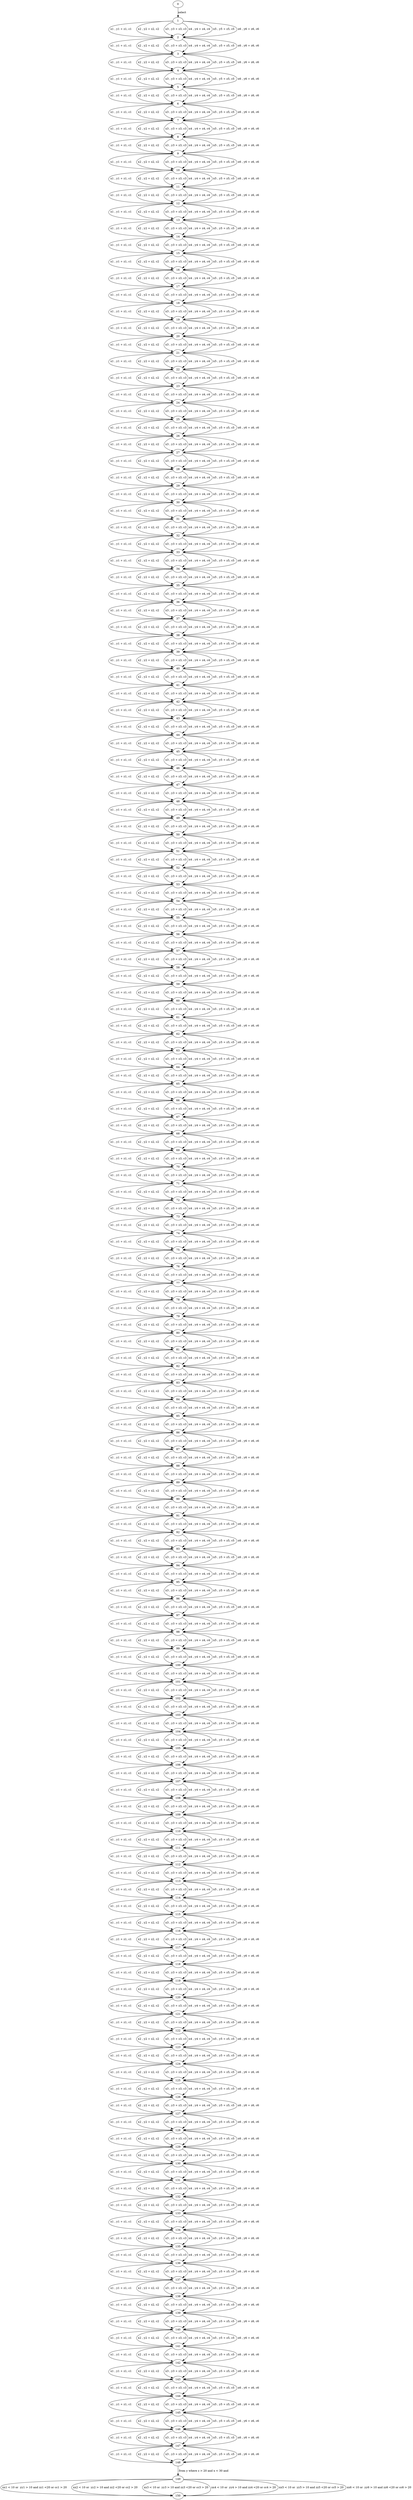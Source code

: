 digraph g{0;
1;
2;
3;
4;
5;
6;
7;
8;
9;
10;
11;
12;
13;
14;
15;
16;
17;
18;
19;
20;
21;
22;
23;
24;
25;
26;
27;
28;
29;
30;
31;
32;
33;
34;
35;
36;
37;
38;
39;
40;
41;
42;
43;
44;
45;
46;
47;
48;
49;
50;
51;
52;
53;
54;
55;
56;
57;
58;
59;
60;
61;
62;
63;
64;
65;
66;
67;
68;
69;
70;
71;
72;
73;
74;
75;
76;
77;
78;
79;
80;
81;
82;
83;
84;
85;
86;
87;
88;
89;
90;
91;
92;
93;
94;
95;
96;
97;
98;
99;
100;
101;
102;
103;
104;
105;
106;
107;
108;
109;
110;
111;
112;
113;
114;
115;
116;
117;
118;
119;
120;
121;
122;
123;
124;
125;
126;
127;
128;
129;
130;
131;
132;
133;
134;
135;
136;
137;
138;
139;
140;
141;
142;
143;
144;
145;
146;
147;
148;
149;
150;
0 -> 1 [ label="select "];
1 -> 2 [ label=" x1 , y1 + z1, c1 "];
1 -> 2 [ label=" x2 , y2 + z2, c2 "];
1 -> 2 [ label=" x3 , y3 + z3, c3 "];
1 -> 2 [ label=" x4 , y4 + z4, c4 "];
1 -> 2 [ label=" x5 , y5 + z5, c5 "];
1 -> 2 [ label=" x6 , y6 + z6, c6 "];
2 -> 3 [ label=" x1 , y1 + z1, c1 "];
2 -> 3 [ label=" x2 , y2 + z2, c2 "];
2 -> 3 [ label=" x3 , y3 + z3, c3 "];
2 -> 3 [ label=" x4 , y4 + z4, c4 "];
2 -> 3 [ label=" x5 , y5 + z5, c5 "];
2 -> 3 [ label=" x6 , y6 + z6, c6 "];
3 -> 4 [ label=" x1 , y1 + z1, c1 "];
3 -> 4 [ label=" x2 , y2 + z2, c2 "];
3 -> 4 [ label=" x3 , y3 + z3, c3 "];
3 -> 4 [ label=" x4 , y4 + z4, c4 "];
3 -> 4 [ label=" x5 , y5 + z5, c5 "];
3 -> 4 [ label=" x6 , y6 + z6, c6 "];
4 -> 5 [ label=" x1 , y1 + z1, c1 "];
4 -> 5 [ label=" x2 , y2 + z2, c2 "];
4 -> 5 [ label=" x3 , y3 + z3, c3 "];
4 -> 5 [ label=" x4 , y4 + z4, c4 "];
4 -> 5 [ label=" x5 , y5 + z5, c5 "];
4 -> 5 [ label=" x6 , y6 + z6, c6 "];
5 -> 6 [ label=" x1 , y1 + z1, c1 "];
5 -> 6 [ label=" x2 , y2 + z2, c2 "];
5 -> 6 [ label=" x3 , y3 + z3, c3 "];
5 -> 6 [ label=" x4 , y4 + z4, c4 "];
5 -> 6 [ label=" x5 , y5 + z5, c5 "];
5 -> 6 [ label=" x6 , y6 + z6, c6 "];
6 -> 7 [ label=" x1 , y1 + z1, c1 "];
6 -> 7 [ label=" x2 , y2 + z2, c2 "];
6 -> 7 [ label=" x3 , y3 + z3, c3 "];
6 -> 7 [ label=" x4 , y4 + z4, c4 "];
6 -> 7 [ label=" x5 , y5 + z5, c5 "];
6 -> 7 [ label=" x6 , y6 + z6, c6 "];
7 -> 8 [ label=" x1 , y1 + z1, c1 "];
7 -> 8 [ label=" x2 , y2 + z2, c2 "];
7 -> 8 [ label=" x3 , y3 + z3, c3 "];
7 -> 8 [ label=" x4 , y4 + z4, c4 "];
7 -> 8 [ label=" x5 , y5 + z5, c5 "];
7 -> 8 [ label=" x6 , y6 + z6, c6 "];
8 -> 9 [ label=" x1 , y1 + z1, c1 "];
8 -> 9 [ label=" x2 , y2 + z2, c2 "];
8 -> 9 [ label=" x3 , y3 + z3, c3 "];
8 -> 9 [ label=" x4 , y4 + z4, c4 "];
8 -> 9 [ label=" x5 , y5 + z5, c5 "];
8 -> 9 [ label=" x6 , y6 + z6, c6 "];
9 -> 10 [ label=" x1 , y1 + z1, c1 "];
9 -> 10 [ label=" x2 , y2 + z2, c2 "];
9 -> 10 [ label=" x3 , y3 + z3, c3 "];
9 -> 10 [ label=" x4 , y4 + z4, c4 "];
9 -> 10 [ label=" x5 , y5 + z5, c5 "];
9 -> 10 [ label=" x6 , y6 + z6, c6 "];
10 -> 11 [ label=" x1 , y1 + z1, c1 "];
10 -> 11 [ label=" x2 , y2 + z2, c2 "];
10 -> 11 [ label=" x3 , y3 + z3, c3 "];
10 -> 11 [ label=" x4 , y4 + z4, c4 "];
10 -> 11 [ label=" x5 , y5 + z5, c5 "];
10 -> 11 [ label=" x6 , y6 + z6, c6 "];
11 -> 12 [ label=" x1 , y1 + z1, c1 "];
11 -> 12 [ label=" x2 , y2 + z2, c2 "];
11 -> 12 [ label=" x3 , y3 + z3, c3 "];
11 -> 12 [ label=" x4 , y4 + z4, c4 "];
11 -> 12 [ label=" x5 , y5 + z5, c5 "];
11 -> 12 [ label=" x6 , y6 + z6, c6 "];
12 -> 13 [ label=" x1 , y1 + z1, c1 "];
12 -> 13 [ label=" x2 , y2 + z2, c2 "];
12 -> 13 [ label=" x3 , y3 + z3, c3 "];
12 -> 13 [ label=" x4 , y4 + z4, c4 "];
12 -> 13 [ label=" x5 , y5 + z5, c5 "];
12 -> 13 [ label=" x6 , y6 + z6, c6 "];
13 -> 14 [ label=" x1 , y1 + z1, c1 "];
13 -> 14 [ label=" x2 , y2 + z2, c2 "];
13 -> 14 [ label=" x3 , y3 + z3, c3 "];
13 -> 14 [ label=" x4 , y4 + z4, c4 "];
13 -> 14 [ label=" x5 , y5 + z5, c5 "];
13 -> 14 [ label=" x6 , y6 + z6, c6 "];
14 -> 15 [ label=" x1 , y1 + z1, c1 "];
14 -> 15 [ label=" x2 , y2 + z2, c2 "];
14 -> 15 [ label=" x3 , y3 + z3, c3 "];
14 -> 15 [ label=" x4 , y4 + z4, c4 "];
14 -> 15 [ label=" x5 , y5 + z5, c5 "];
14 -> 15 [ label=" x6 , y6 + z6, c6 "];
15 -> 16 [ label=" x1 , y1 + z1, c1 "];
15 -> 16 [ label=" x2 , y2 + z2, c2 "];
15 -> 16 [ label=" x3 , y3 + z3, c3 "];
15 -> 16 [ label=" x4 , y4 + z4, c4 "];
15 -> 16 [ label=" x5 , y5 + z5, c5 "];
15 -> 16 [ label=" x6 , y6 + z6, c6 "];
16 -> 17 [ label=" x1 , y1 + z1, c1 "];
16 -> 17 [ label=" x2 , y2 + z2, c2 "];
16 -> 17 [ label=" x3 , y3 + z3, c3 "];
16 -> 17 [ label=" x4 , y4 + z4, c4 "];
16 -> 17 [ label=" x5 , y5 + z5, c5 "];
16 -> 17 [ label=" x6 , y6 + z6, c6 "];
17 -> 18 [ label=" x1 , y1 + z1, c1 "];
17 -> 18 [ label=" x2 , y2 + z2, c2 "];
17 -> 18 [ label=" x3 , y3 + z3, c3 "];
17 -> 18 [ label=" x4 , y4 + z4, c4 "];
17 -> 18 [ label=" x5 , y5 + z5, c5 "];
17 -> 18 [ label=" x6 , y6 + z6, c6 "];
18 -> 19 [ label=" x1 , y1 + z1, c1 "];
18 -> 19 [ label=" x2 , y2 + z2, c2 "];
18 -> 19 [ label=" x3 , y3 + z3, c3 "];
18 -> 19 [ label=" x4 , y4 + z4, c4 "];
18 -> 19 [ label=" x5 , y5 + z5, c5 "];
18 -> 19 [ label=" x6 , y6 + z6, c6 "];
19 -> 20 [ label=" x1 , y1 + z1, c1 "];
19 -> 20 [ label=" x2 , y2 + z2, c2 "];
19 -> 20 [ label=" x3 , y3 + z3, c3 "];
19 -> 20 [ label=" x4 , y4 + z4, c4 "];
19 -> 20 [ label=" x5 , y5 + z5, c5 "];
19 -> 20 [ label=" x6 , y6 + z6, c6 "];
20 -> 21 [ label=" x1 , y1 + z1, c1 "];
20 -> 21 [ label=" x2 , y2 + z2, c2 "];
20 -> 21 [ label=" x3 , y3 + z3, c3 "];
20 -> 21 [ label=" x4 , y4 + z4, c4 "];
20 -> 21 [ label=" x5 , y5 + z5, c5 "];
20 -> 21 [ label=" x6 , y6 + z6, c6 "];
21 -> 22 [ label=" x1 , y1 + z1, c1 "];
21 -> 22 [ label=" x2 , y2 + z2, c2 "];
21 -> 22 [ label=" x3 , y3 + z3, c3 "];
21 -> 22 [ label=" x4 , y4 + z4, c4 "];
21 -> 22 [ label=" x5 , y5 + z5, c5 "];
21 -> 22 [ label=" x6 , y6 + z6, c6 "];
22 -> 23 [ label=" x1 , y1 + z1, c1 "];
22 -> 23 [ label=" x2 , y2 + z2, c2 "];
22 -> 23 [ label=" x3 , y3 + z3, c3 "];
22 -> 23 [ label=" x4 , y4 + z4, c4 "];
22 -> 23 [ label=" x5 , y5 + z5, c5 "];
22 -> 23 [ label=" x6 , y6 + z6, c6 "];
23 -> 24 [ label=" x1 , y1 + z1, c1 "];
23 -> 24 [ label=" x2 , y2 + z2, c2 "];
23 -> 24 [ label=" x3 , y3 + z3, c3 "];
23 -> 24 [ label=" x4 , y4 + z4, c4 "];
23 -> 24 [ label=" x5 , y5 + z5, c5 "];
23 -> 24 [ label=" x6 , y6 + z6, c6 "];
24 -> 25 [ label=" x1 , y1 + z1, c1 "];
24 -> 25 [ label=" x2 , y2 + z2, c2 "];
24 -> 25 [ label=" x3 , y3 + z3, c3 "];
24 -> 25 [ label=" x4 , y4 + z4, c4 "];
24 -> 25 [ label=" x5 , y5 + z5, c5 "];
24 -> 25 [ label=" x6 , y6 + z6, c6 "];
25 -> 26 [ label=" x1 , y1 + z1, c1 "];
25 -> 26 [ label=" x2 , y2 + z2, c2 "];
25 -> 26 [ label=" x3 , y3 + z3, c3 "];
25 -> 26 [ label=" x4 , y4 + z4, c4 "];
25 -> 26 [ label=" x5 , y5 + z5, c5 "];
25 -> 26 [ label=" x6 , y6 + z6, c6 "];
26 -> 27 [ label=" x1 , y1 + z1, c1 "];
26 -> 27 [ label=" x2 , y2 + z2, c2 "];
26 -> 27 [ label=" x3 , y3 + z3, c3 "];
26 -> 27 [ label=" x4 , y4 + z4, c4 "];
26 -> 27 [ label=" x5 , y5 + z5, c5 "];
26 -> 27 [ label=" x6 , y6 + z6, c6 "];
27 -> 28 [ label=" x1 , y1 + z1, c1 "];
27 -> 28 [ label=" x2 , y2 + z2, c2 "];
27 -> 28 [ label=" x3 , y3 + z3, c3 "];
27 -> 28 [ label=" x4 , y4 + z4, c4 "];
27 -> 28 [ label=" x5 , y5 + z5, c5 "];
27 -> 28 [ label=" x6 , y6 + z6, c6 "];
28 -> 29 [ label=" x1 , y1 + z1, c1 "];
28 -> 29 [ label=" x2 , y2 + z2, c2 "];
28 -> 29 [ label=" x3 , y3 + z3, c3 "];
28 -> 29 [ label=" x4 , y4 + z4, c4 "];
28 -> 29 [ label=" x5 , y5 + z5, c5 "];
28 -> 29 [ label=" x6 , y6 + z6, c6 "];
29 -> 30 [ label=" x1 , y1 + z1, c1 "];
29 -> 30 [ label=" x2 , y2 + z2, c2 "];
29 -> 30 [ label=" x3 , y3 + z3, c3 "];
29 -> 30 [ label=" x4 , y4 + z4, c4 "];
29 -> 30 [ label=" x5 , y5 + z5, c5 "];
29 -> 30 [ label=" x6 , y6 + z6, c6 "];
30 -> 31 [ label=" x1 , y1 + z1, c1 "];
30 -> 31 [ label=" x2 , y2 + z2, c2 "];
30 -> 31 [ label=" x3 , y3 + z3, c3 "];
30 -> 31 [ label=" x4 , y4 + z4, c4 "];
30 -> 31 [ label=" x5 , y5 + z5, c5 "];
30 -> 31 [ label=" x6 , y6 + z6, c6 "];
31 -> 32 [ label=" x1 , y1 + z1, c1 "];
31 -> 32 [ label=" x2 , y2 + z2, c2 "];
31 -> 32 [ label=" x3 , y3 + z3, c3 "];
31 -> 32 [ label=" x4 , y4 + z4, c4 "];
31 -> 32 [ label=" x5 , y5 + z5, c5 "];
31 -> 32 [ label=" x6 , y6 + z6, c6 "];
32 -> 33 [ label=" x1 , y1 + z1, c1 "];
32 -> 33 [ label=" x2 , y2 + z2, c2 "];
32 -> 33 [ label=" x3 , y3 + z3, c3 "];
32 -> 33 [ label=" x4 , y4 + z4, c4 "];
32 -> 33 [ label=" x5 , y5 + z5, c5 "];
32 -> 33 [ label=" x6 , y6 + z6, c6 "];
33 -> 34 [ label=" x1 , y1 + z1, c1 "];
33 -> 34 [ label=" x2 , y2 + z2, c2 "];
33 -> 34 [ label=" x3 , y3 + z3, c3 "];
33 -> 34 [ label=" x4 , y4 + z4, c4 "];
33 -> 34 [ label=" x5 , y5 + z5, c5 "];
33 -> 34 [ label=" x6 , y6 + z6, c6 "];
34 -> 35 [ label=" x1 , y1 + z1, c1 "];
34 -> 35 [ label=" x2 , y2 + z2, c2 "];
34 -> 35 [ label=" x3 , y3 + z3, c3 "];
34 -> 35 [ label=" x4 , y4 + z4, c4 "];
34 -> 35 [ label=" x5 , y5 + z5, c5 "];
34 -> 35 [ label=" x6 , y6 + z6, c6 "];
35 -> 36 [ label=" x1 , y1 + z1, c1 "];
35 -> 36 [ label=" x2 , y2 + z2, c2 "];
35 -> 36 [ label=" x3 , y3 + z3, c3 "];
35 -> 36 [ label=" x4 , y4 + z4, c4 "];
35 -> 36 [ label=" x5 , y5 + z5, c5 "];
35 -> 36 [ label=" x6 , y6 + z6, c6 "];
36 -> 37 [ label=" x1 , y1 + z1, c1 "];
36 -> 37 [ label=" x2 , y2 + z2, c2 "];
36 -> 37 [ label=" x3 , y3 + z3, c3 "];
36 -> 37 [ label=" x4 , y4 + z4, c4 "];
36 -> 37 [ label=" x5 , y5 + z5, c5 "];
36 -> 37 [ label=" x6 , y6 + z6, c6 "];
37 -> 38 [ label=" x1 , y1 + z1, c1 "];
37 -> 38 [ label=" x2 , y2 + z2, c2 "];
37 -> 38 [ label=" x3 , y3 + z3, c3 "];
37 -> 38 [ label=" x4 , y4 + z4, c4 "];
37 -> 38 [ label=" x5 , y5 + z5, c5 "];
37 -> 38 [ label=" x6 , y6 + z6, c6 "];
38 -> 39 [ label=" x1 , y1 + z1, c1 "];
38 -> 39 [ label=" x2 , y2 + z2, c2 "];
38 -> 39 [ label=" x3 , y3 + z3, c3 "];
38 -> 39 [ label=" x4 , y4 + z4, c4 "];
38 -> 39 [ label=" x5 , y5 + z5, c5 "];
38 -> 39 [ label=" x6 , y6 + z6, c6 "];
39 -> 40 [ label=" x1 , y1 + z1, c1 "];
39 -> 40 [ label=" x2 , y2 + z2, c2 "];
39 -> 40 [ label=" x3 , y3 + z3, c3 "];
39 -> 40 [ label=" x4 , y4 + z4, c4 "];
39 -> 40 [ label=" x5 , y5 + z5, c5 "];
39 -> 40 [ label=" x6 , y6 + z6, c6 "];
40 -> 41 [ label=" x1 , y1 + z1, c1 "];
40 -> 41 [ label=" x2 , y2 + z2, c2 "];
40 -> 41 [ label=" x3 , y3 + z3, c3 "];
40 -> 41 [ label=" x4 , y4 + z4, c4 "];
40 -> 41 [ label=" x5 , y5 + z5, c5 "];
40 -> 41 [ label=" x6 , y6 + z6, c6 "];
41 -> 42 [ label=" x1 , y1 + z1, c1 "];
41 -> 42 [ label=" x2 , y2 + z2, c2 "];
41 -> 42 [ label=" x3 , y3 + z3, c3 "];
41 -> 42 [ label=" x4 , y4 + z4, c4 "];
41 -> 42 [ label=" x5 , y5 + z5, c5 "];
41 -> 42 [ label=" x6 , y6 + z6, c6 "];
42 -> 43 [ label=" x1 , y1 + z1, c1 "];
42 -> 43 [ label=" x2 , y2 + z2, c2 "];
42 -> 43 [ label=" x3 , y3 + z3, c3 "];
42 -> 43 [ label=" x4 , y4 + z4, c4 "];
42 -> 43 [ label=" x5 , y5 + z5, c5 "];
42 -> 43 [ label=" x6 , y6 + z6, c6 "];
43 -> 44 [ label=" x1 , y1 + z1, c1 "];
43 -> 44 [ label=" x2 , y2 + z2, c2 "];
43 -> 44 [ label=" x3 , y3 + z3, c3 "];
43 -> 44 [ label=" x4 , y4 + z4, c4 "];
43 -> 44 [ label=" x5 , y5 + z5, c5 "];
43 -> 44 [ label=" x6 , y6 + z6, c6 "];
44 -> 45 [ label=" x1 , y1 + z1, c1 "];
44 -> 45 [ label=" x2 , y2 + z2, c2 "];
44 -> 45 [ label=" x3 , y3 + z3, c3 "];
44 -> 45 [ label=" x4 , y4 + z4, c4 "];
44 -> 45 [ label=" x5 , y5 + z5, c5 "];
44 -> 45 [ label=" x6 , y6 + z6, c6 "];
45 -> 46 [ label=" x1 , y1 + z1, c1 "];
45 -> 46 [ label=" x2 , y2 + z2, c2 "];
45 -> 46 [ label=" x3 , y3 + z3, c3 "];
45 -> 46 [ label=" x4 , y4 + z4, c4 "];
45 -> 46 [ label=" x5 , y5 + z5, c5 "];
45 -> 46 [ label=" x6 , y6 + z6, c6 "];
46 -> 47 [ label=" x1 , y1 + z1, c1 "];
46 -> 47 [ label=" x2 , y2 + z2, c2 "];
46 -> 47 [ label=" x3 , y3 + z3, c3 "];
46 -> 47 [ label=" x4 , y4 + z4, c4 "];
46 -> 47 [ label=" x5 , y5 + z5, c5 "];
46 -> 47 [ label=" x6 , y6 + z6, c6 "];
47 -> 48 [ label=" x1 , y1 + z1, c1 "];
47 -> 48 [ label=" x2 , y2 + z2, c2 "];
47 -> 48 [ label=" x3 , y3 + z3, c3 "];
47 -> 48 [ label=" x4 , y4 + z4, c4 "];
47 -> 48 [ label=" x5 , y5 + z5, c5 "];
47 -> 48 [ label=" x6 , y6 + z6, c6 "];
48 -> 49 [ label=" x1 , y1 + z1, c1 "];
48 -> 49 [ label=" x2 , y2 + z2, c2 "];
48 -> 49 [ label=" x3 , y3 + z3, c3 "];
48 -> 49 [ label=" x4 , y4 + z4, c4 "];
48 -> 49 [ label=" x5 , y5 + z5, c5 "];
48 -> 49 [ label=" x6 , y6 + z6, c6 "];
49 -> 50 [ label=" x1 , y1 + z1, c1 "];
49 -> 50 [ label=" x2 , y2 + z2, c2 "];
49 -> 50 [ label=" x3 , y3 + z3, c3 "];
49 -> 50 [ label=" x4 , y4 + z4, c4 "];
49 -> 50 [ label=" x5 , y5 + z5, c5 "];
49 -> 50 [ label=" x6 , y6 + z6, c6 "];
50 -> 51 [ label=" x1 , y1 + z1, c1 "];
50 -> 51 [ label=" x2 , y2 + z2, c2 "];
50 -> 51 [ label=" x3 , y3 + z3, c3 "];
50 -> 51 [ label=" x4 , y4 + z4, c4 "];
50 -> 51 [ label=" x5 , y5 + z5, c5 "];
50 -> 51 [ label=" x6 , y6 + z6, c6 "];
51 -> 52 [ label=" x1 , y1 + z1, c1 "];
51 -> 52 [ label=" x2 , y2 + z2, c2 "];
51 -> 52 [ label=" x3 , y3 + z3, c3 "];
51 -> 52 [ label=" x4 , y4 + z4, c4 "];
51 -> 52 [ label=" x5 , y5 + z5, c5 "];
51 -> 52 [ label=" x6 , y6 + z6, c6 "];
52 -> 53 [ label=" x1 , y1 + z1, c1 "];
52 -> 53 [ label=" x2 , y2 + z2, c2 "];
52 -> 53 [ label=" x3 , y3 + z3, c3 "];
52 -> 53 [ label=" x4 , y4 + z4, c4 "];
52 -> 53 [ label=" x5 , y5 + z5, c5 "];
52 -> 53 [ label=" x6 , y6 + z6, c6 "];
53 -> 54 [ label=" x1 , y1 + z1, c1 "];
53 -> 54 [ label=" x2 , y2 + z2, c2 "];
53 -> 54 [ label=" x3 , y3 + z3, c3 "];
53 -> 54 [ label=" x4 , y4 + z4, c4 "];
53 -> 54 [ label=" x5 , y5 + z5, c5 "];
53 -> 54 [ label=" x6 , y6 + z6, c6 "];
54 -> 55 [ label=" x1 , y1 + z1, c1 "];
54 -> 55 [ label=" x2 , y2 + z2, c2 "];
54 -> 55 [ label=" x3 , y3 + z3, c3 "];
54 -> 55 [ label=" x4 , y4 + z4, c4 "];
54 -> 55 [ label=" x5 , y5 + z5, c5 "];
54 -> 55 [ label=" x6 , y6 + z6, c6 "];
55 -> 56 [ label=" x1 , y1 + z1, c1 "];
55 -> 56 [ label=" x2 , y2 + z2, c2 "];
55 -> 56 [ label=" x3 , y3 + z3, c3 "];
55 -> 56 [ label=" x4 , y4 + z4, c4 "];
55 -> 56 [ label=" x5 , y5 + z5, c5 "];
55 -> 56 [ label=" x6 , y6 + z6, c6 "];
56 -> 57 [ label=" x1 , y1 + z1, c1 "];
56 -> 57 [ label=" x2 , y2 + z2, c2 "];
56 -> 57 [ label=" x3 , y3 + z3, c3 "];
56 -> 57 [ label=" x4 , y4 + z4, c4 "];
56 -> 57 [ label=" x5 , y5 + z5, c5 "];
56 -> 57 [ label=" x6 , y6 + z6, c6 "];
57 -> 58 [ label=" x1 , y1 + z1, c1 "];
57 -> 58 [ label=" x2 , y2 + z2, c2 "];
57 -> 58 [ label=" x3 , y3 + z3, c3 "];
57 -> 58 [ label=" x4 , y4 + z4, c4 "];
57 -> 58 [ label=" x5 , y5 + z5, c5 "];
57 -> 58 [ label=" x6 , y6 + z6, c6 "];
58 -> 59 [ label=" x1 , y1 + z1, c1 "];
58 -> 59 [ label=" x2 , y2 + z2, c2 "];
58 -> 59 [ label=" x3 , y3 + z3, c3 "];
58 -> 59 [ label=" x4 , y4 + z4, c4 "];
58 -> 59 [ label=" x5 , y5 + z5, c5 "];
58 -> 59 [ label=" x6 , y6 + z6, c6 "];
59 -> 60 [ label=" x1 , y1 + z1, c1 "];
59 -> 60 [ label=" x2 , y2 + z2, c2 "];
59 -> 60 [ label=" x3 , y3 + z3, c3 "];
59 -> 60 [ label=" x4 , y4 + z4, c4 "];
59 -> 60 [ label=" x5 , y5 + z5, c5 "];
59 -> 60 [ label=" x6 , y6 + z6, c6 "];
60 -> 61 [ label=" x1 , y1 + z1, c1 "];
60 -> 61 [ label=" x2 , y2 + z2, c2 "];
60 -> 61 [ label=" x3 , y3 + z3, c3 "];
60 -> 61 [ label=" x4 , y4 + z4, c4 "];
60 -> 61 [ label=" x5 , y5 + z5, c5 "];
60 -> 61 [ label=" x6 , y6 + z6, c6 "];
61 -> 62 [ label=" x1 , y1 + z1, c1 "];
61 -> 62 [ label=" x2 , y2 + z2, c2 "];
61 -> 62 [ label=" x3 , y3 + z3, c3 "];
61 -> 62 [ label=" x4 , y4 + z4, c4 "];
61 -> 62 [ label=" x5 , y5 + z5, c5 "];
61 -> 62 [ label=" x6 , y6 + z6, c6 "];
62 -> 63 [ label=" x1 , y1 + z1, c1 "];
62 -> 63 [ label=" x2 , y2 + z2, c2 "];
62 -> 63 [ label=" x3 , y3 + z3, c3 "];
62 -> 63 [ label=" x4 , y4 + z4, c4 "];
62 -> 63 [ label=" x5 , y5 + z5, c5 "];
62 -> 63 [ label=" x6 , y6 + z6, c6 "];
63 -> 64 [ label=" x1 , y1 + z1, c1 "];
63 -> 64 [ label=" x2 , y2 + z2, c2 "];
63 -> 64 [ label=" x3 , y3 + z3, c3 "];
63 -> 64 [ label=" x4 , y4 + z4, c4 "];
63 -> 64 [ label=" x5 , y5 + z5, c5 "];
63 -> 64 [ label=" x6 , y6 + z6, c6 "];
64 -> 65 [ label=" x1 , y1 + z1, c1 "];
64 -> 65 [ label=" x2 , y2 + z2, c2 "];
64 -> 65 [ label=" x3 , y3 + z3, c3 "];
64 -> 65 [ label=" x4 , y4 + z4, c4 "];
64 -> 65 [ label=" x5 , y5 + z5, c5 "];
64 -> 65 [ label=" x6 , y6 + z6, c6 "];
65 -> 66 [ label=" x1 , y1 + z1, c1 "];
65 -> 66 [ label=" x2 , y2 + z2, c2 "];
65 -> 66 [ label=" x3 , y3 + z3, c3 "];
65 -> 66 [ label=" x4 , y4 + z4, c4 "];
65 -> 66 [ label=" x5 , y5 + z5, c5 "];
65 -> 66 [ label=" x6 , y6 + z6, c6 "];
66 -> 67 [ label=" x1 , y1 + z1, c1 "];
66 -> 67 [ label=" x2 , y2 + z2, c2 "];
66 -> 67 [ label=" x3 , y3 + z3, c3 "];
66 -> 67 [ label=" x4 , y4 + z4, c4 "];
66 -> 67 [ label=" x5 , y5 + z5, c5 "];
66 -> 67 [ label=" x6 , y6 + z6, c6 "];
67 -> 68 [ label=" x1 , y1 + z1, c1 "];
67 -> 68 [ label=" x2 , y2 + z2, c2 "];
67 -> 68 [ label=" x3 , y3 + z3, c3 "];
67 -> 68 [ label=" x4 , y4 + z4, c4 "];
67 -> 68 [ label=" x5 , y5 + z5, c5 "];
67 -> 68 [ label=" x6 , y6 + z6, c6 "];
68 -> 69 [ label=" x1 , y1 + z1, c1 "];
68 -> 69 [ label=" x2 , y2 + z2, c2 "];
68 -> 69 [ label=" x3 , y3 + z3, c3 "];
68 -> 69 [ label=" x4 , y4 + z4, c4 "];
68 -> 69 [ label=" x5 , y5 + z5, c5 "];
68 -> 69 [ label=" x6 , y6 + z6, c6 "];
69 -> 70 [ label=" x1 , y1 + z1, c1 "];
69 -> 70 [ label=" x2 , y2 + z2, c2 "];
69 -> 70 [ label=" x3 , y3 + z3, c3 "];
69 -> 70 [ label=" x4 , y4 + z4, c4 "];
69 -> 70 [ label=" x5 , y5 + z5, c5 "];
69 -> 70 [ label=" x6 , y6 + z6, c6 "];
70 -> 71 [ label=" x1 , y1 + z1, c1 "];
70 -> 71 [ label=" x2 , y2 + z2, c2 "];
70 -> 71 [ label=" x3 , y3 + z3, c3 "];
70 -> 71 [ label=" x4 , y4 + z4, c4 "];
70 -> 71 [ label=" x5 , y5 + z5, c5 "];
70 -> 71 [ label=" x6 , y6 + z6, c6 "];
71 -> 72 [ label=" x1 , y1 + z1, c1 "];
71 -> 72 [ label=" x2 , y2 + z2, c2 "];
71 -> 72 [ label=" x3 , y3 + z3, c3 "];
71 -> 72 [ label=" x4 , y4 + z4, c4 "];
71 -> 72 [ label=" x5 , y5 + z5, c5 "];
71 -> 72 [ label=" x6 , y6 + z6, c6 "];
72 -> 73 [ label=" x1 , y1 + z1, c1 "];
72 -> 73 [ label=" x2 , y2 + z2, c2 "];
72 -> 73 [ label=" x3 , y3 + z3, c3 "];
72 -> 73 [ label=" x4 , y4 + z4, c4 "];
72 -> 73 [ label=" x5 , y5 + z5, c5 "];
72 -> 73 [ label=" x6 , y6 + z6, c6 "];
73 -> 74 [ label=" x1 , y1 + z1, c1 "];
73 -> 74 [ label=" x2 , y2 + z2, c2 "];
73 -> 74 [ label=" x3 , y3 + z3, c3 "];
73 -> 74 [ label=" x4 , y4 + z4, c4 "];
73 -> 74 [ label=" x5 , y5 + z5, c5 "];
73 -> 74 [ label=" x6 , y6 + z6, c6 "];
74 -> 75 [ label=" x1 , y1 + z1, c1 "];
74 -> 75 [ label=" x2 , y2 + z2, c2 "];
74 -> 75 [ label=" x3 , y3 + z3, c3 "];
74 -> 75 [ label=" x4 , y4 + z4, c4 "];
74 -> 75 [ label=" x5 , y5 + z5, c5 "];
74 -> 75 [ label=" x6 , y6 + z6, c6 "];
75 -> 76 [ label=" x1 , y1 + z1, c1 "];
75 -> 76 [ label=" x2 , y2 + z2, c2 "];
75 -> 76 [ label=" x3 , y3 + z3, c3 "];
75 -> 76 [ label=" x4 , y4 + z4, c4 "];
75 -> 76 [ label=" x5 , y5 + z5, c5 "];
75 -> 76 [ label=" x6 , y6 + z6, c6 "];
76 -> 77 [ label=" x1 , y1 + z1, c1 "];
76 -> 77 [ label=" x2 , y2 + z2, c2 "];
76 -> 77 [ label=" x3 , y3 + z3, c3 "];
76 -> 77 [ label=" x4 , y4 + z4, c4 "];
76 -> 77 [ label=" x5 , y5 + z5, c5 "];
76 -> 77 [ label=" x6 , y6 + z6, c6 "];
77 -> 78 [ label=" x1 , y1 + z1, c1 "];
77 -> 78 [ label=" x2 , y2 + z2, c2 "];
77 -> 78 [ label=" x3 , y3 + z3, c3 "];
77 -> 78 [ label=" x4 , y4 + z4, c4 "];
77 -> 78 [ label=" x5 , y5 + z5, c5 "];
77 -> 78 [ label=" x6 , y6 + z6, c6 "];
78 -> 79 [ label=" x1 , y1 + z1, c1 "];
78 -> 79 [ label=" x2 , y2 + z2, c2 "];
78 -> 79 [ label=" x3 , y3 + z3, c3 "];
78 -> 79 [ label=" x4 , y4 + z4, c4 "];
78 -> 79 [ label=" x5 , y5 + z5, c5 "];
78 -> 79 [ label=" x6 , y6 + z6, c6 "];
79 -> 80 [ label=" x1 , y1 + z1, c1 "];
79 -> 80 [ label=" x2 , y2 + z2, c2 "];
79 -> 80 [ label=" x3 , y3 + z3, c3 "];
79 -> 80 [ label=" x4 , y4 + z4, c4 "];
79 -> 80 [ label=" x5 , y5 + z5, c5 "];
79 -> 80 [ label=" x6 , y6 + z6, c6 "];
80 -> 81 [ label=" x1 , y1 + z1, c1 "];
80 -> 81 [ label=" x2 , y2 + z2, c2 "];
80 -> 81 [ label=" x3 , y3 + z3, c3 "];
80 -> 81 [ label=" x4 , y4 + z4, c4 "];
80 -> 81 [ label=" x5 , y5 + z5, c5 "];
80 -> 81 [ label=" x6 , y6 + z6, c6 "];
81 -> 82 [ label=" x1 , y1 + z1, c1 "];
81 -> 82 [ label=" x2 , y2 + z2, c2 "];
81 -> 82 [ label=" x3 , y3 + z3, c3 "];
81 -> 82 [ label=" x4 , y4 + z4, c4 "];
81 -> 82 [ label=" x5 , y5 + z5, c5 "];
81 -> 82 [ label=" x6 , y6 + z6, c6 "];
82 -> 83 [ label=" x1 , y1 + z1, c1 "];
82 -> 83 [ label=" x2 , y2 + z2, c2 "];
82 -> 83 [ label=" x3 , y3 + z3, c3 "];
82 -> 83 [ label=" x4 , y4 + z4, c4 "];
82 -> 83 [ label=" x5 , y5 + z5, c5 "];
82 -> 83 [ label=" x6 , y6 + z6, c6 "];
83 -> 84 [ label=" x1 , y1 + z1, c1 "];
83 -> 84 [ label=" x2 , y2 + z2, c2 "];
83 -> 84 [ label=" x3 , y3 + z3, c3 "];
83 -> 84 [ label=" x4 , y4 + z4, c4 "];
83 -> 84 [ label=" x5 , y5 + z5, c5 "];
83 -> 84 [ label=" x6 , y6 + z6, c6 "];
84 -> 85 [ label=" x1 , y1 + z1, c1 "];
84 -> 85 [ label=" x2 , y2 + z2, c2 "];
84 -> 85 [ label=" x3 , y3 + z3, c3 "];
84 -> 85 [ label=" x4 , y4 + z4, c4 "];
84 -> 85 [ label=" x5 , y5 + z5, c5 "];
84 -> 85 [ label=" x6 , y6 + z6, c6 "];
85 -> 86 [ label=" x1 , y1 + z1, c1 "];
85 -> 86 [ label=" x2 , y2 + z2, c2 "];
85 -> 86 [ label=" x3 , y3 + z3, c3 "];
85 -> 86 [ label=" x4 , y4 + z4, c4 "];
85 -> 86 [ label=" x5 , y5 + z5, c5 "];
85 -> 86 [ label=" x6 , y6 + z6, c6 "];
86 -> 87 [ label=" x1 , y1 + z1, c1 "];
86 -> 87 [ label=" x2 , y2 + z2, c2 "];
86 -> 87 [ label=" x3 , y3 + z3, c3 "];
86 -> 87 [ label=" x4 , y4 + z4, c4 "];
86 -> 87 [ label=" x5 , y5 + z5, c5 "];
86 -> 87 [ label=" x6 , y6 + z6, c6 "];
87 -> 88 [ label=" x1 , y1 + z1, c1 "];
87 -> 88 [ label=" x2 , y2 + z2, c2 "];
87 -> 88 [ label=" x3 , y3 + z3, c3 "];
87 -> 88 [ label=" x4 , y4 + z4, c4 "];
87 -> 88 [ label=" x5 , y5 + z5, c5 "];
87 -> 88 [ label=" x6 , y6 + z6, c6 "];
88 -> 89 [ label=" x1 , y1 + z1, c1 "];
88 -> 89 [ label=" x2 , y2 + z2, c2 "];
88 -> 89 [ label=" x3 , y3 + z3, c3 "];
88 -> 89 [ label=" x4 , y4 + z4, c4 "];
88 -> 89 [ label=" x5 , y5 + z5, c5 "];
88 -> 89 [ label=" x6 , y6 + z6, c6 "];
89 -> 90 [ label=" x1 , y1 + z1, c1 "];
89 -> 90 [ label=" x2 , y2 + z2, c2 "];
89 -> 90 [ label=" x3 , y3 + z3, c3 "];
89 -> 90 [ label=" x4 , y4 + z4, c4 "];
89 -> 90 [ label=" x5 , y5 + z5, c5 "];
89 -> 90 [ label=" x6 , y6 + z6, c6 "];
90 -> 91 [ label=" x1 , y1 + z1, c1 "];
90 -> 91 [ label=" x2 , y2 + z2, c2 "];
90 -> 91 [ label=" x3 , y3 + z3, c3 "];
90 -> 91 [ label=" x4 , y4 + z4, c4 "];
90 -> 91 [ label=" x5 , y5 + z5, c5 "];
90 -> 91 [ label=" x6 , y6 + z6, c6 "];
91 -> 92 [ label=" x1 , y1 + z1, c1 "];
91 -> 92 [ label=" x2 , y2 + z2, c2 "];
91 -> 92 [ label=" x3 , y3 + z3, c3 "];
91 -> 92 [ label=" x4 , y4 + z4, c4 "];
91 -> 92 [ label=" x5 , y5 + z5, c5 "];
91 -> 92 [ label=" x6 , y6 + z6, c6 "];
92 -> 93 [ label=" x1 , y1 + z1, c1 "];
92 -> 93 [ label=" x2 , y2 + z2, c2 "];
92 -> 93 [ label=" x3 , y3 + z3, c3 "];
92 -> 93 [ label=" x4 , y4 + z4, c4 "];
92 -> 93 [ label=" x5 , y5 + z5, c5 "];
92 -> 93 [ label=" x6 , y6 + z6, c6 "];
93 -> 94 [ label=" x1 , y1 + z1, c1 "];
93 -> 94 [ label=" x2 , y2 + z2, c2 "];
93 -> 94 [ label=" x3 , y3 + z3, c3 "];
93 -> 94 [ label=" x4 , y4 + z4, c4 "];
93 -> 94 [ label=" x5 , y5 + z5, c5 "];
93 -> 94 [ label=" x6 , y6 + z6, c6 "];
94 -> 95 [ label=" x1 , y1 + z1, c1 "];
94 -> 95 [ label=" x2 , y2 + z2, c2 "];
94 -> 95 [ label=" x3 , y3 + z3, c3 "];
94 -> 95 [ label=" x4 , y4 + z4, c4 "];
94 -> 95 [ label=" x5 , y5 + z5, c5 "];
94 -> 95 [ label=" x6 , y6 + z6, c6 "];
95 -> 96 [ label=" x1 , y1 + z1, c1 "];
95 -> 96 [ label=" x2 , y2 + z2, c2 "];
95 -> 96 [ label=" x3 , y3 + z3, c3 "];
95 -> 96 [ label=" x4 , y4 + z4, c4 "];
95 -> 96 [ label=" x5 , y5 + z5, c5 "];
95 -> 96 [ label=" x6 , y6 + z6, c6 "];
96 -> 97 [ label=" x1 , y1 + z1, c1 "];
96 -> 97 [ label=" x2 , y2 + z2, c2 "];
96 -> 97 [ label=" x3 , y3 + z3, c3 "];
96 -> 97 [ label=" x4 , y4 + z4, c4 "];
96 -> 97 [ label=" x5 , y5 + z5, c5 "];
96 -> 97 [ label=" x6 , y6 + z6, c6 "];
97 -> 98 [ label=" x1 , y1 + z1, c1 "];
97 -> 98 [ label=" x2 , y2 + z2, c2 "];
97 -> 98 [ label=" x3 , y3 + z3, c3 "];
97 -> 98 [ label=" x4 , y4 + z4, c4 "];
97 -> 98 [ label=" x5 , y5 + z5, c5 "];
97 -> 98 [ label=" x6 , y6 + z6, c6 "];
98 -> 99 [ label=" x1 , y1 + z1, c1 "];
98 -> 99 [ label=" x2 , y2 + z2, c2 "];
98 -> 99 [ label=" x3 , y3 + z3, c3 "];
98 -> 99 [ label=" x4 , y4 + z4, c4 "];
98 -> 99 [ label=" x5 , y5 + z5, c5 "];
98 -> 99 [ label=" x6 , y6 + z6, c6 "];
99 -> 100 [ label=" x1 , y1 + z1, c1 "];
99 -> 100 [ label=" x2 , y2 + z2, c2 "];
99 -> 100 [ label=" x3 , y3 + z3, c3 "];
99 -> 100 [ label=" x4 , y4 + z4, c4 "];
99 -> 100 [ label=" x5 , y5 + z5, c5 "];
99 -> 100 [ label=" x6 , y6 + z6, c6 "];
100 -> 101 [ label=" x1 , y1 + z1, c1 "];
100 -> 101 [ label=" x2 , y2 + z2, c2 "];
100 -> 101 [ label=" x3 , y3 + z3, c3 "];
100 -> 101 [ label=" x4 , y4 + z4, c4 "];
100 -> 101 [ label=" x5 , y5 + z5, c5 "];
100 -> 101 [ label=" x6 , y6 + z6, c6 "];
101 -> 102 [ label=" x1 , y1 + z1, c1 "];
101 -> 102 [ label=" x2 , y2 + z2, c2 "];
101 -> 102 [ label=" x3 , y3 + z3, c3 "];
101 -> 102 [ label=" x4 , y4 + z4, c4 "];
101 -> 102 [ label=" x5 , y5 + z5, c5 "];
101 -> 102 [ label=" x6 , y6 + z6, c6 "];
102 -> 103 [ label=" x1 , y1 + z1, c1 "];
102 -> 103 [ label=" x2 , y2 + z2, c2 "];
102 -> 103 [ label=" x3 , y3 + z3, c3 "];
102 -> 103 [ label=" x4 , y4 + z4, c4 "];
102 -> 103 [ label=" x5 , y5 + z5, c5 "];
102 -> 103 [ label=" x6 , y6 + z6, c6 "];
103 -> 104 [ label=" x1 , y1 + z1, c1 "];
103 -> 104 [ label=" x2 , y2 + z2, c2 "];
103 -> 104 [ label=" x3 , y3 + z3, c3 "];
103 -> 104 [ label=" x4 , y4 + z4, c4 "];
103 -> 104 [ label=" x5 , y5 + z5, c5 "];
103 -> 104 [ label=" x6 , y6 + z6, c6 "];
104 -> 105 [ label=" x1 , y1 + z1, c1 "];
104 -> 105 [ label=" x2 , y2 + z2, c2 "];
104 -> 105 [ label=" x3 , y3 + z3, c3 "];
104 -> 105 [ label=" x4 , y4 + z4, c4 "];
104 -> 105 [ label=" x5 , y5 + z5, c5 "];
104 -> 105 [ label=" x6 , y6 + z6, c6 "];
105 -> 106 [ label=" x1 , y1 + z1, c1 "];
105 -> 106 [ label=" x2 , y2 + z2, c2 "];
105 -> 106 [ label=" x3 , y3 + z3, c3 "];
105 -> 106 [ label=" x4 , y4 + z4, c4 "];
105 -> 106 [ label=" x5 , y5 + z5, c5 "];
105 -> 106 [ label=" x6 , y6 + z6, c6 "];
106 -> 107 [ label=" x1 , y1 + z1, c1 "];
106 -> 107 [ label=" x2 , y2 + z2, c2 "];
106 -> 107 [ label=" x3 , y3 + z3, c3 "];
106 -> 107 [ label=" x4 , y4 + z4, c4 "];
106 -> 107 [ label=" x5 , y5 + z5, c5 "];
106 -> 107 [ label=" x6 , y6 + z6, c6 "];
107 -> 108 [ label=" x1 , y1 + z1, c1 "];
107 -> 108 [ label=" x2 , y2 + z2, c2 "];
107 -> 108 [ label=" x3 , y3 + z3, c3 "];
107 -> 108 [ label=" x4 , y4 + z4, c4 "];
107 -> 108 [ label=" x5 , y5 + z5, c5 "];
107 -> 108 [ label=" x6 , y6 + z6, c6 "];
108 -> 109 [ label=" x1 , y1 + z1, c1 "];
108 -> 109 [ label=" x2 , y2 + z2, c2 "];
108 -> 109 [ label=" x3 , y3 + z3, c3 "];
108 -> 109 [ label=" x4 , y4 + z4, c4 "];
108 -> 109 [ label=" x5 , y5 + z5, c5 "];
108 -> 109 [ label=" x6 , y6 + z6, c6 "];
109 -> 110 [ label=" x1 , y1 + z1, c1 "];
109 -> 110 [ label=" x2 , y2 + z2, c2 "];
109 -> 110 [ label=" x3 , y3 + z3, c3 "];
109 -> 110 [ label=" x4 , y4 + z4, c4 "];
109 -> 110 [ label=" x5 , y5 + z5, c5 "];
109 -> 110 [ label=" x6 , y6 + z6, c6 "];
110 -> 111 [ label=" x1 , y1 + z1, c1 "];
110 -> 111 [ label=" x2 , y2 + z2, c2 "];
110 -> 111 [ label=" x3 , y3 + z3, c3 "];
110 -> 111 [ label=" x4 , y4 + z4, c4 "];
110 -> 111 [ label=" x5 , y5 + z5, c5 "];
110 -> 111 [ label=" x6 , y6 + z6, c6 "];
111 -> 112 [ label=" x1 , y1 + z1, c1 "];
111 -> 112 [ label=" x2 , y2 + z2, c2 "];
111 -> 112 [ label=" x3 , y3 + z3, c3 "];
111 -> 112 [ label=" x4 , y4 + z4, c4 "];
111 -> 112 [ label=" x5 , y5 + z5, c5 "];
111 -> 112 [ label=" x6 , y6 + z6, c6 "];
112 -> 113 [ label=" x1 , y1 + z1, c1 "];
112 -> 113 [ label=" x2 , y2 + z2, c2 "];
112 -> 113 [ label=" x3 , y3 + z3, c3 "];
112 -> 113 [ label=" x4 , y4 + z4, c4 "];
112 -> 113 [ label=" x5 , y5 + z5, c5 "];
112 -> 113 [ label=" x6 , y6 + z6, c6 "];
113 -> 114 [ label=" x1 , y1 + z1, c1 "];
113 -> 114 [ label=" x2 , y2 + z2, c2 "];
113 -> 114 [ label=" x3 , y3 + z3, c3 "];
113 -> 114 [ label=" x4 , y4 + z4, c4 "];
113 -> 114 [ label=" x5 , y5 + z5, c5 "];
113 -> 114 [ label=" x6 , y6 + z6, c6 "];
114 -> 115 [ label=" x1 , y1 + z1, c1 "];
114 -> 115 [ label=" x2 , y2 + z2, c2 "];
114 -> 115 [ label=" x3 , y3 + z3, c3 "];
114 -> 115 [ label=" x4 , y4 + z4, c4 "];
114 -> 115 [ label=" x5 , y5 + z5, c5 "];
114 -> 115 [ label=" x6 , y6 + z6, c6 "];
115 -> 116 [ label=" x1 , y1 + z1, c1 "];
115 -> 116 [ label=" x2 , y2 + z2, c2 "];
115 -> 116 [ label=" x3 , y3 + z3, c3 "];
115 -> 116 [ label=" x4 , y4 + z4, c4 "];
115 -> 116 [ label=" x5 , y5 + z5, c5 "];
115 -> 116 [ label=" x6 , y6 + z6, c6 "];
116 -> 117 [ label=" x1 , y1 + z1, c1 "];
116 -> 117 [ label=" x2 , y2 + z2, c2 "];
116 -> 117 [ label=" x3 , y3 + z3, c3 "];
116 -> 117 [ label=" x4 , y4 + z4, c4 "];
116 -> 117 [ label=" x5 , y5 + z5, c5 "];
116 -> 117 [ label=" x6 , y6 + z6, c6 "];
117 -> 118 [ label=" x1 , y1 + z1, c1 "];
117 -> 118 [ label=" x2 , y2 + z2, c2 "];
117 -> 118 [ label=" x3 , y3 + z3, c3 "];
117 -> 118 [ label=" x4 , y4 + z4, c4 "];
117 -> 118 [ label=" x5 , y5 + z5, c5 "];
117 -> 118 [ label=" x6 , y6 + z6, c6 "];
118 -> 119 [ label=" x1 , y1 + z1, c1 "];
118 -> 119 [ label=" x2 , y2 + z2, c2 "];
118 -> 119 [ label=" x3 , y3 + z3, c3 "];
118 -> 119 [ label=" x4 , y4 + z4, c4 "];
118 -> 119 [ label=" x5 , y5 + z5, c5 "];
118 -> 119 [ label=" x6 , y6 + z6, c6 "];
119 -> 120 [ label=" x1 , y1 + z1, c1 "];
119 -> 120 [ label=" x2 , y2 + z2, c2 "];
119 -> 120 [ label=" x3 , y3 + z3, c3 "];
119 -> 120 [ label=" x4 , y4 + z4, c4 "];
119 -> 120 [ label=" x5 , y5 + z5, c5 "];
119 -> 120 [ label=" x6 , y6 + z6, c6 "];
120 -> 121 [ label=" x1 , y1 + z1, c1 "];
120 -> 121 [ label=" x2 , y2 + z2, c2 "];
120 -> 121 [ label=" x3 , y3 + z3, c3 "];
120 -> 121 [ label=" x4 , y4 + z4, c4 "];
120 -> 121 [ label=" x5 , y5 + z5, c5 "];
120 -> 121 [ label=" x6 , y6 + z6, c6 "];
121 -> 122 [ label=" x1 , y1 + z1, c1 "];
121 -> 122 [ label=" x2 , y2 + z2, c2 "];
121 -> 122 [ label=" x3 , y3 + z3, c3 "];
121 -> 122 [ label=" x4 , y4 + z4, c4 "];
121 -> 122 [ label=" x5 , y5 + z5, c5 "];
121 -> 122 [ label=" x6 , y6 + z6, c6 "];
122 -> 123 [ label=" x1 , y1 + z1, c1 "];
122 -> 123 [ label=" x2 , y2 + z2, c2 "];
122 -> 123 [ label=" x3 , y3 + z3, c3 "];
122 -> 123 [ label=" x4 , y4 + z4, c4 "];
122 -> 123 [ label=" x5 , y5 + z5, c5 "];
122 -> 123 [ label=" x6 , y6 + z6, c6 "];
123 -> 124 [ label=" x1 , y1 + z1, c1 "];
123 -> 124 [ label=" x2 , y2 + z2, c2 "];
123 -> 124 [ label=" x3 , y3 + z3, c3 "];
123 -> 124 [ label=" x4 , y4 + z4, c4 "];
123 -> 124 [ label=" x5 , y5 + z5, c5 "];
123 -> 124 [ label=" x6 , y6 + z6, c6 "];
124 -> 125 [ label=" x1 , y1 + z1, c1 "];
124 -> 125 [ label=" x2 , y2 + z2, c2 "];
124 -> 125 [ label=" x3 , y3 + z3, c3 "];
124 -> 125 [ label=" x4 , y4 + z4, c4 "];
124 -> 125 [ label=" x5 , y5 + z5, c5 "];
124 -> 125 [ label=" x6 , y6 + z6, c6 "];
125 -> 126 [ label=" x1 , y1 + z1, c1 "];
125 -> 126 [ label=" x2 , y2 + z2, c2 "];
125 -> 126 [ label=" x3 , y3 + z3, c3 "];
125 -> 126 [ label=" x4 , y4 + z4, c4 "];
125 -> 126 [ label=" x5 , y5 + z5, c5 "];
125 -> 126 [ label=" x6 , y6 + z6, c6 "];
126 -> 127 [ label=" x1 , y1 + z1, c1 "];
126 -> 127 [ label=" x2 , y2 + z2, c2 "];
126 -> 127 [ label=" x3 , y3 + z3, c3 "];
126 -> 127 [ label=" x4 , y4 + z4, c4 "];
126 -> 127 [ label=" x5 , y5 + z5, c5 "];
126 -> 127 [ label=" x6 , y6 + z6, c6 "];
127 -> 128 [ label=" x1 , y1 + z1, c1 "];
127 -> 128 [ label=" x2 , y2 + z2, c2 "];
127 -> 128 [ label=" x3 , y3 + z3, c3 "];
127 -> 128 [ label=" x4 , y4 + z4, c4 "];
127 -> 128 [ label=" x5 , y5 + z5, c5 "];
127 -> 128 [ label=" x6 , y6 + z6, c6 "];
128 -> 129 [ label=" x1 , y1 + z1, c1 "];
128 -> 129 [ label=" x2 , y2 + z2, c2 "];
128 -> 129 [ label=" x3 , y3 + z3, c3 "];
128 -> 129 [ label=" x4 , y4 + z4, c4 "];
128 -> 129 [ label=" x5 , y5 + z5, c5 "];
128 -> 129 [ label=" x6 , y6 + z6, c6 "];
129 -> 130 [ label=" x1 , y1 + z1, c1 "];
129 -> 130 [ label=" x2 , y2 + z2, c2 "];
129 -> 130 [ label=" x3 , y3 + z3, c3 "];
129 -> 130 [ label=" x4 , y4 + z4, c4 "];
129 -> 130 [ label=" x5 , y5 + z5, c5 "];
129 -> 130 [ label=" x6 , y6 + z6, c6 "];
130 -> 131 [ label=" x1 , y1 + z1, c1 "];
130 -> 131 [ label=" x2 , y2 + z2, c2 "];
130 -> 131 [ label=" x3 , y3 + z3, c3 "];
130 -> 131 [ label=" x4 , y4 + z4, c4 "];
130 -> 131 [ label=" x5 , y5 + z5, c5 "];
130 -> 131 [ label=" x6 , y6 + z6, c6 "];
131 -> 132 [ label=" x1 , y1 + z1, c1 "];
131 -> 132 [ label=" x2 , y2 + z2, c2 "];
131 -> 132 [ label=" x3 , y3 + z3, c3 "];
131 -> 132 [ label=" x4 , y4 + z4, c4 "];
131 -> 132 [ label=" x5 , y5 + z5, c5 "];
131 -> 132 [ label=" x6 , y6 + z6, c6 "];
132 -> 133 [ label=" x1 , y1 + z1, c1 "];
132 -> 133 [ label=" x2 , y2 + z2, c2 "];
132 -> 133 [ label=" x3 , y3 + z3, c3 "];
132 -> 133 [ label=" x4 , y4 + z4, c4 "];
132 -> 133 [ label=" x5 , y5 + z5, c5 "];
132 -> 133 [ label=" x6 , y6 + z6, c6 "];
133 -> 134 [ label=" x1 , y1 + z1, c1 "];
133 -> 134 [ label=" x2 , y2 + z2, c2 "];
133 -> 134 [ label=" x3 , y3 + z3, c3 "];
133 -> 134 [ label=" x4 , y4 + z4, c4 "];
133 -> 134 [ label=" x5 , y5 + z5, c5 "];
133 -> 134 [ label=" x6 , y6 + z6, c6 "];
134 -> 135 [ label=" x1 , y1 + z1, c1 "];
134 -> 135 [ label=" x2 , y2 + z2, c2 "];
134 -> 135 [ label=" x3 , y3 + z3, c3 "];
134 -> 135 [ label=" x4 , y4 + z4, c4 "];
134 -> 135 [ label=" x5 , y5 + z5, c5 "];
134 -> 135 [ label=" x6 , y6 + z6, c6 "];
135 -> 136 [ label=" x1 , y1 + z1, c1 "];
135 -> 136 [ label=" x2 , y2 + z2, c2 "];
135 -> 136 [ label=" x3 , y3 + z3, c3 "];
135 -> 136 [ label=" x4 , y4 + z4, c4 "];
135 -> 136 [ label=" x5 , y5 + z5, c5 "];
135 -> 136 [ label=" x6 , y6 + z6, c6 "];
136 -> 137 [ label=" x1 , y1 + z1, c1 "];
136 -> 137 [ label=" x2 , y2 + z2, c2 "];
136 -> 137 [ label=" x3 , y3 + z3, c3 "];
136 -> 137 [ label=" x4 , y4 + z4, c4 "];
136 -> 137 [ label=" x5 , y5 + z5, c5 "];
136 -> 137 [ label=" x6 , y6 + z6, c6 "];
137 -> 138 [ label=" x1 , y1 + z1, c1 "];
137 -> 138 [ label=" x2 , y2 + z2, c2 "];
137 -> 138 [ label=" x3 , y3 + z3, c3 "];
137 -> 138 [ label=" x4 , y4 + z4, c4 "];
137 -> 138 [ label=" x5 , y5 + z5, c5 "];
137 -> 138 [ label=" x6 , y6 + z6, c6 "];
138 -> 139 [ label=" x1 , y1 + z1, c1 "];
138 -> 139 [ label=" x2 , y2 + z2, c2 "];
138 -> 139 [ label=" x3 , y3 + z3, c3 "];
138 -> 139 [ label=" x4 , y4 + z4, c4 "];
138 -> 139 [ label=" x5 , y5 + z5, c5 "];
138 -> 139 [ label=" x6 , y6 + z6, c6 "];
139 -> 140 [ label=" x1 , y1 + z1, c1 "];
139 -> 140 [ label=" x2 , y2 + z2, c2 "];
139 -> 140 [ label=" x3 , y3 + z3, c3 "];
139 -> 140 [ label=" x4 , y4 + z4, c4 "];
139 -> 140 [ label=" x5 , y5 + z5, c5 "];
139 -> 140 [ label=" x6 , y6 + z6, c6 "];
140 -> 141 [ label=" x1 , y1 + z1, c1 "];
140 -> 141 [ label=" x2 , y2 + z2, c2 "];
140 -> 141 [ label=" x3 , y3 + z3, c3 "];
140 -> 141 [ label=" x4 , y4 + z4, c4 "];
140 -> 141 [ label=" x5 , y5 + z5, c5 "];
140 -> 141 [ label=" x6 , y6 + z6, c6 "];
141 -> 142 [ label=" x1 , y1 + z1, c1 "];
141 -> 142 [ label=" x2 , y2 + z2, c2 "];
141 -> 142 [ label=" x3 , y3 + z3, c3 "];
141 -> 142 [ label=" x4 , y4 + z4, c4 "];
141 -> 142 [ label=" x5 , y5 + z5, c5 "];
141 -> 142 [ label=" x6 , y6 + z6, c6 "];
142 -> 143 [ label=" x1 , y1 + z1, c1 "];
142 -> 143 [ label=" x2 , y2 + z2, c2 "];
142 -> 143 [ label=" x3 , y3 + z3, c3 "];
142 -> 143 [ label=" x4 , y4 + z4, c4 "];
142 -> 143 [ label=" x5 , y5 + z5, c5 "];
142 -> 143 [ label=" x6 , y6 + z6, c6 "];
143 -> 144 [ label=" x1 , y1 + z1, c1 "];
143 -> 144 [ label=" x2 , y2 + z2, c2 "];
143 -> 144 [ label=" x3 , y3 + z3, c3 "];
143 -> 144 [ label=" x4 , y4 + z4, c4 "];
143 -> 144 [ label=" x5 , y5 + z5, c5 "];
143 -> 144 [ label=" x6 , y6 + z6, c6 "];
144 -> 145 [ label=" x1 , y1 + z1, c1 "];
144 -> 145 [ label=" x2 , y2 + z2, c2 "];
144 -> 145 [ label=" x3 , y3 + z3, c3 "];
144 -> 145 [ label=" x4 , y4 + z4, c4 "];
144 -> 145 [ label=" x5 , y5 + z5, c5 "];
144 -> 145 [ label=" x6 , y6 + z6, c6 "];
145 -> 146 [ label=" x1 , y1 + z1, c1 "];
145 -> 146 [ label=" x2 , y2 + z2, c2 "];
145 -> 146 [ label=" x3 , y3 + z3, c3 "];
145 -> 146 [ label=" x4 , y4 + z4, c4 "];
145 -> 146 [ label=" x5 , y5 + z5, c5 "];
145 -> 146 [ label=" x6 , y6 + z6, c6 "];
146 -> 147 [ label=" x1 , y1 + z1, c1 "];
146 -> 147 [ label=" x2 , y2 + z2, c2 "];
146 -> 147 [ label=" x3 , y3 + z3, c3 "];
146 -> 147 [ label=" x4 , y4 + z4, c4 "];
146 -> 147 [ label=" x5 , y5 + z5, c5 "];
146 -> 147 [ label=" x6 , y6 + z6, c6 "];
147 -> 148 [ label=" x1 , y1 + z1, c1 "];
147 -> 148 [ label=" x2 , y2 + z2, c2 "];
147 -> 148 [ label=" x3 , y3 + z3, c3 "];
147 -> 148 [ label=" x4 , y4 + z4, c4 "];
147 -> 148 [ label=" x5 , y5 + z5, c5 "];
147 -> 148 [ label=" x6 , y6 + z6, c6 "];
148 -> 149 [ label=" from y where z > 20 and x < 30 and"];
149 -> 150 [ label=" xx1 < 10 or  yy1 > 10 and zz1 <20 or cc1 > 20 "];
149 -> 150 [ label=" xx2 < 10 or  yy2 > 10 and zz2 <20 or cc2 > 20 "];
149 -> 150 [ label=" xx3 < 10 or  yy3 > 10 and zz3 <20 or cc3 > 20 "];
149 -> 150 [ label=" xx4 < 10 or  yy4 > 10 and zz4 <20 or cc4 > 20 "];
149 -> 150 [ label=" xx5 < 10 or  yy5 > 10 and zz5 <20 or cc5 > 20 "];
149 -> 150 [ label=" xx6 < 10 or  yy6 > 10 and zz6 <20 or cc6 > 20 "];
}